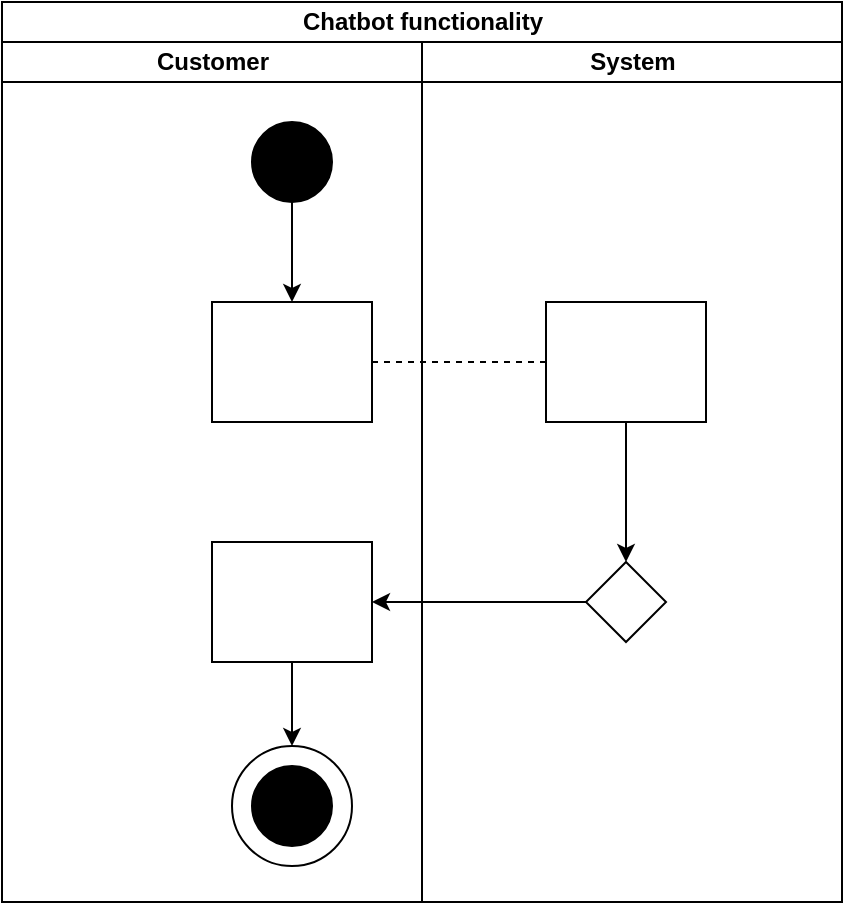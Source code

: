 <mxfile version="25.0.3">
  <diagram id="prtHgNgQTEPvFCAcTncT" name="ISWE - Case Activity Diagram">
    <mxGraphModel dx="1221" dy="759" grid="1" gridSize="10" guides="1" tooltips="1" connect="1" arrows="1" fold="1" page="1" pageScale="1" pageWidth="827" pageHeight="1169" math="0" shadow="0">
      <root>
        <mxCell id="0" />
        <mxCell id="1" parent="0" />
        <mxCell id="dNxyNK7c78bLwvsdeMH5-19" value="Chatbot functionality" style="swimlane;html=1;childLayout=stackLayout;resizeParent=1;resizeParentMax=0;horizontal=0;startSize=20;horizontalStack=0;rotation=90;" parent="1" vertex="1">
          <mxGeometry x="170" y="200" width="450" height="420" as="geometry" />
        </mxCell>
        <mxCell id="dNxyNK7c78bLwvsdeMH5-21" value="System" style="swimlane;html=1;startSize=20;horizontal=0;rotation=90;" parent="1" vertex="1">
          <mxGeometry x="285" y="315" width="430" height="210" as="geometry" />
        </mxCell>
        <mxCell id="dNxyNK7c78bLwvsdeMH5-29" value="" style="edgeStyle=orthogonalEdgeStyle;rounded=0;orthogonalLoop=1;jettySize=auto;html=1;endArrow=classic;endFill=1;" parent="dNxyNK7c78bLwvsdeMH5-21" source="dNxyNK7c78bLwvsdeMH5-26" target="dNxyNK7c78bLwvsdeMH5-28" edge="1">
          <mxGeometry relative="1" as="geometry" />
        </mxCell>
        <mxCell id="dNxyNK7c78bLwvsdeMH5-26" value="" style="rounded=0;whiteSpace=wrap;html=1;fontFamily=Helvetica;fontSize=12;fontColor=#000000;align=center;rotation=0;" parent="dNxyNK7c78bLwvsdeMH5-21" vertex="1">
          <mxGeometry x="172" y="20" width="80" height="60" as="geometry" />
        </mxCell>
        <mxCell id="dNxyNK7c78bLwvsdeMH5-28" value="" style="rhombus;whiteSpace=wrap;html=1;fontFamily=Helvetica;fontSize=12;fontColor=#000000;align=center;rotation=0;" parent="dNxyNK7c78bLwvsdeMH5-21" vertex="1">
          <mxGeometry x="192" y="150" width="40" height="40" as="geometry" />
        </mxCell>
        <mxCell id="dNxyNK7c78bLwvsdeMH5-27" value="" style="edgeStyle=orthogonalEdgeStyle;rounded=0;orthogonalLoop=1;jettySize=auto;html=1;dashed=1;endArrow=none;endFill=0;" parent="1" source="dNxyNK7c78bLwvsdeMH5-24" target="dNxyNK7c78bLwvsdeMH5-26" edge="1">
          <mxGeometry relative="1" as="geometry" />
        </mxCell>
        <mxCell id="dNxyNK7c78bLwvsdeMH5-31" style="edgeStyle=orthogonalEdgeStyle;rounded=0;orthogonalLoop=1;jettySize=auto;html=1;endArrow=classic;endFill=1;" parent="1" source="dNxyNK7c78bLwvsdeMH5-28" target="dNxyNK7c78bLwvsdeMH5-30" edge="1">
          <mxGeometry relative="1" as="geometry" />
        </mxCell>
        <mxCell id="dNxyNK7c78bLwvsdeMH5-20" value="Customer" style="swimlane;html=1;startSize=20;horizontal=0;rotation=90;" parent="1" vertex="1">
          <mxGeometry x="75" y="315" width="430" height="210" as="geometry" />
        </mxCell>
        <mxCell id="dNxyNK7c78bLwvsdeMH5-25" value="" style="edgeStyle=orthogonalEdgeStyle;rounded=0;orthogonalLoop=1;jettySize=auto;html=1;" parent="dNxyNK7c78bLwvsdeMH5-20" source="dNxyNK7c78bLwvsdeMH5-23" target="dNxyNK7c78bLwvsdeMH5-24" edge="1">
          <mxGeometry relative="1" as="geometry" />
        </mxCell>
        <mxCell id="dNxyNK7c78bLwvsdeMH5-23" value="" style="ellipse;whiteSpace=wrap;html=1;rotation=0;fillColor=#000000;" parent="dNxyNK7c78bLwvsdeMH5-20" vertex="1">
          <mxGeometry x="235" y="-70" width="40" height="40" as="geometry" />
        </mxCell>
        <mxCell id="dNxyNK7c78bLwvsdeMH5-24" value="" style="rounded=0;whiteSpace=wrap;html=1;fontFamily=Helvetica;fontSize=12;fontColor=#000000;align=center;rotation=0;" parent="dNxyNK7c78bLwvsdeMH5-20" vertex="1">
          <mxGeometry x="215" y="20" width="80" height="60" as="geometry" />
        </mxCell>
        <mxCell id="dNxyNK7c78bLwvsdeMH5-30" value="" style="rounded=0;whiteSpace=wrap;html=1;fontFamily=Helvetica;fontSize=12;fontColor=#000000;align=center;rotation=0;" parent="dNxyNK7c78bLwvsdeMH5-20" vertex="1">
          <mxGeometry x="215" y="140" width="80" height="60" as="geometry" />
        </mxCell>
        <mxCell id="v3djkxihJ2RpdXpuDqz0-3" value="" style="group" vertex="1" connectable="0" parent="1">
          <mxGeometry x="300" y="557" width="60" height="60" as="geometry" />
        </mxCell>
        <mxCell id="v3djkxihJ2RpdXpuDqz0-1" value="" style="ellipse;whiteSpace=wrap;html=1;aspect=fixed;" vertex="1" parent="v3djkxihJ2RpdXpuDqz0-3">
          <mxGeometry width="60" height="60" as="geometry" />
        </mxCell>
        <mxCell id="dNxyNK7c78bLwvsdeMH5-32" value="" style="ellipse;whiteSpace=wrap;html=1;rotation=0;fillColor=#000000;" parent="v3djkxihJ2RpdXpuDqz0-3" vertex="1">
          <mxGeometry x="10" y="10" width="40" height="40" as="geometry" />
        </mxCell>
        <mxCell id="v3djkxihJ2RpdXpuDqz0-4" style="edgeStyle=orthogonalEdgeStyle;rounded=0;orthogonalLoop=1;jettySize=auto;html=1;entryX=0.5;entryY=0;entryDx=0;entryDy=0;" edge="1" parent="1" source="dNxyNK7c78bLwvsdeMH5-30" target="v3djkxihJ2RpdXpuDqz0-1">
          <mxGeometry relative="1" as="geometry" />
        </mxCell>
      </root>
    </mxGraphModel>
  </diagram>
</mxfile>
